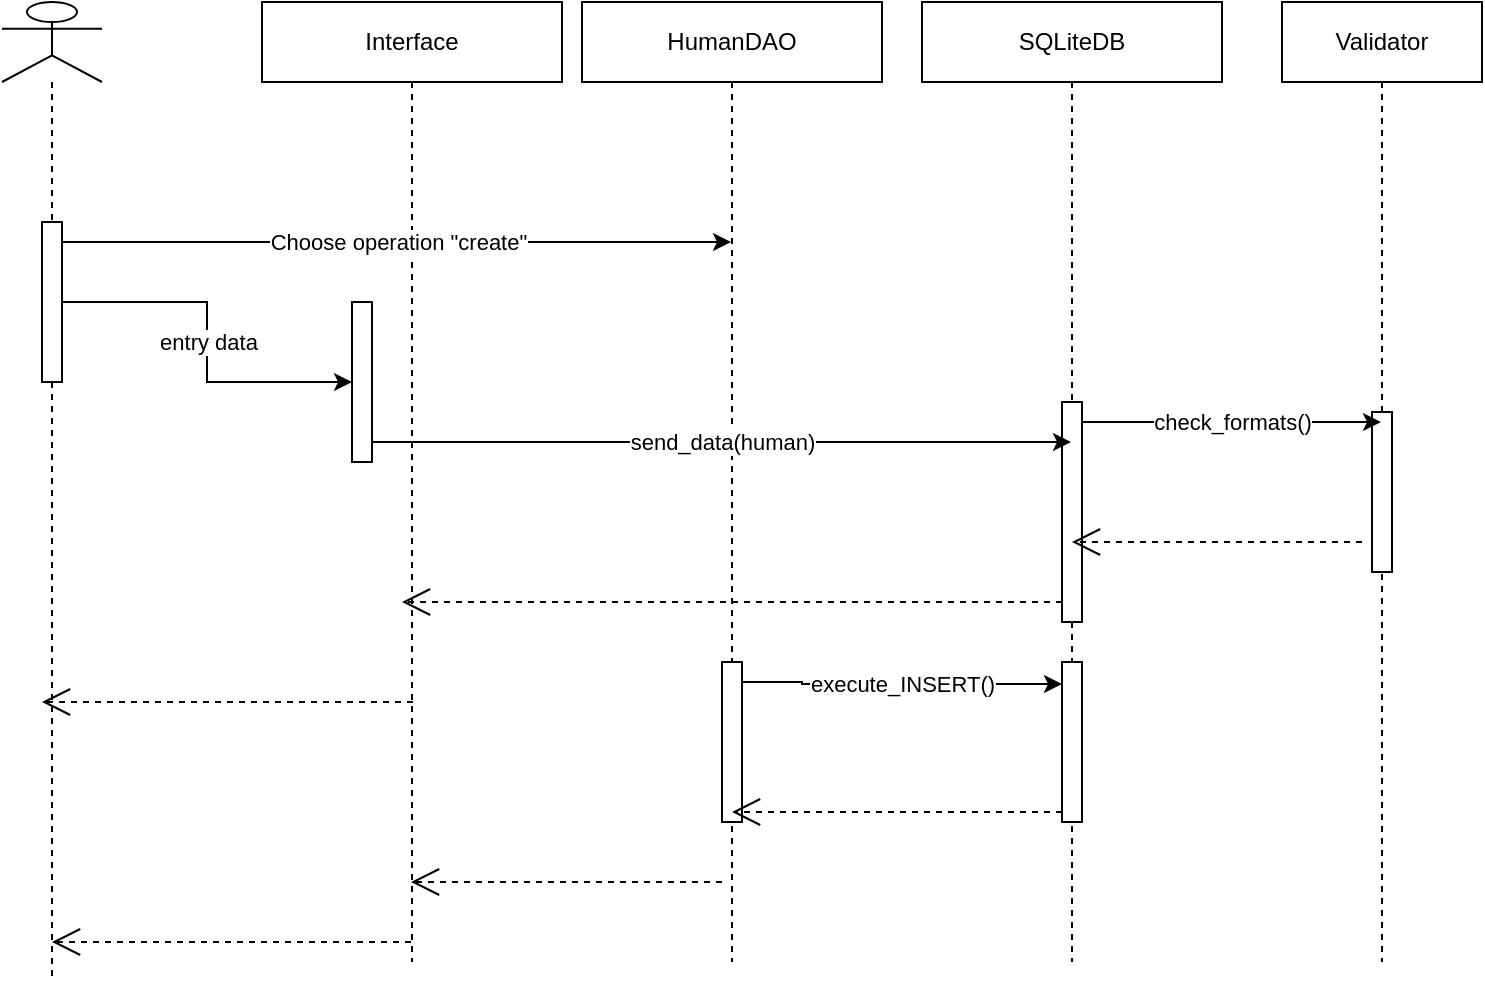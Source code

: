 <mxfile version="27.1.0">
  <diagram name="Страница — 1" id="hVQXBccCQ21hFghRCGch">
    <mxGraphModel dx="1093" dy="507" grid="1" gridSize="10" guides="1" tooltips="1" connect="1" arrows="1" fold="1" page="1" pageScale="1" pageWidth="827" pageHeight="1169" math="0" shadow="0">
      <root>
        <mxCell id="0" />
        <mxCell id="1" parent="0" />
        <mxCell id="AKVaaCUsz8rZFZBfhQ30-1" value="" style="shape=umlLifeline;perimeter=lifelinePerimeter;whiteSpace=wrap;html=1;container=1;dropTarget=0;collapsible=0;recursiveResize=0;outlineConnect=0;portConstraint=eastwest;newEdgeStyle={&quot;curved&quot;:0,&quot;rounded&quot;:0};participant=umlActor;" vertex="1" parent="1">
          <mxGeometry x="30" y="10" width="50" height="490" as="geometry" />
        </mxCell>
        <mxCell id="AKVaaCUsz8rZFZBfhQ30-10" value="" style="html=1;points=[[0,0,0,0,5],[0,1,0,0,-5],[1,0,0,0,5],[1,1,0,0,-5]];perimeter=orthogonalPerimeter;outlineConnect=0;targetShapes=umlLifeline;portConstraint=eastwest;newEdgeStyle={&quot;curved&quot;:0,&quot;rounded&quot;:0};" vertex="1" parent="AKVaaCUsz8rZFZBfhQ30-1">
          <mxGeometry x="20" y="110" width="10" height="80" as="geometry" />
        </mxCell>
        <mxCell id="AKVaaCUsz8rZFZBfhQ30-6" value="Interface" style="shape=umlLifeline;perimeter=lifelinePerimeter;whiteSpace=wrap;html=1;container=1;dropTarget=0;collapsible=0;recursiveResize=0;outlineConnect=0;portConstraint=eastwest;newEdgeStyle={&quot;curved&quot;:0,&quot;rounded&quot;:0};" vertex="1" parent="1">
          <mxGeometry x="160" y="10" width="150" height="480" as="geometry" />
        </mxCell>
        <mxCell id="AKVaaCUsz8rZFZBfhQ30-11" value="" style="html=1;points=[[0,0,0,0,5],[0,1,0,0,-5],[1,0,0,0,5],[1,1,0,0,-5]];perimeter=orthogonalPerimeter;outlineConnect=0;targetShapes=umlLifeline;portConstraint=eastwest;newEdgeStyle={&quot;curved&quot;:0,&quot;rounded&quot;:0};" vertex="1" parent="AKVaaCUsz8rZFZBfhQ30-6">
          <mxGeometry x="45" y="150" width="10" height="80" as="geometry" />
        </mxCell>
        <mxCell id="AKVaaCUsz8rZFZBfhQ30-7" value="HumanDAO" style="shape=umlLifeline;perimeter=lifelinePerimeter;whiteSpace=wrap;html=1;container=1;dropTarget=0;collapsible=0;recursiveResize=0;outlineConnect=0;portConstraint=eastwest;newEdgeStyle={&quot;curved&quot;:0,&quot;rounded&quot;:0};" vertex="1" parent="1">
          <mxGeometry x="320" y="10" width="150" height="480" as="geometry" />
        </mxCell>
        <mxCell id="AKVaaCUsz8rZFZBfhQ30-15" value="" style="html=1;points=[[0,0,0,0,5],[0,1,0,0,-5],[1,0,0,0,5],[1,1,0,0,-5]];perimeter=orthogonalPerimeter;outlineConnect=0;targetShapes=umlLifeline;portConstraint=eastwest;newEdgeStyle={&quot;curved&quot;:0,&quot;rounded&quot;:0};" vertex="1" parent="AKVaaCUsz8rZFZBfhQ30-7">
          <mxGeometry x="70" y="330" width="10" height="80" as="geometry" />
        </mxCell>
        <mxCell id="AKVaaCUsz8rZFZBfhQ30-8" value="SQLiteDB" style="shape=umlLifeline;perimeter=lifelinePerimeter;whiteSpace=wrap;html=1;container=1;dropTarget=0;collapsible=0;recursiveResize=0;outlineConnect=0;portConstraint=eastwest;newEdgeStyle={&quot;curved&quot;:0,&quot;rounded&quot;:0};" vertex="1" parent="1">
          <mxGeometry x="490" y="10" width="150" height="480" as="geometry" />
        </mxCell>
        <mxCell id="AKVaaCUsz8rZFZBfhQ30-12" value="" style="html=1;points=[[0,0,0,0,5],[0,1,0,0,-5],[1,0,0,0,5],[1,1,0,0,-5]];perimeter=orthogonalPerimeter;outlineConnect=0;targetShapes=umlLifeline;portConstraint=eastwest;newEdgeStyle={&quot;curved&quot;:0,&quot;rounded&quot;:0};" vertex="1" parent="AKVaaCUsz8rZFZBfhQ30-8">
          <mxGeometry x="70" y="200" width="10" height="110" as="geometry" />
        </mxCell>
        <mxCell id="AKVaaCUsz8rZFZBfhQ30-14" value="" style="html=1;points=[[0,0,0,0,5],[0,1,0,0,-5],[1,0,0,0,5],[1,1,0,0,-5]];perimeter=orthogonalPerimeter;outlineConnect=0;targetShapes=umlLifeline;portConstraint=eastwest;newEdgeStyle={&quot;curved&quot;:0,&quot;rounded&quot;:0};" vertex="1" parent="AKVaaCUsz8rZFZBfhQ30-8">
          <mxGeometry x="70" y="330" width="10" height="80" as="geometry" />
        </mxCell>
        <mxCell id="AKVaaCUsz8rZFZBfhQ30-9" value="Validator" style="shape=umlLifeline;perimeter=lifelinePerimeter;whiteSpace=wrap;html=1;container=1;dropTarget=0;collapsible=0;recursiveResize=0;outlineConnect=0;portConstraint=eastwest;newEdgeStyle={&quot;curved&quot;:0,&quot;rounded&quot;:0};" vertex="1" parent="1">
          <mxGeometry x="670" y="10" width="100" height="480" as="geometry" />
        </mxCell>
        <mxCell id="AKVaaCUsz8rZFZBfhQ30-13" value="" style="html=1;points=[[0,0,0,0,5],[0,1,0,0,-5],[1,0,0,0,5],[1,1,0,0,-5]];perimeter=orthogonalPerimeter;outlineConnect=0;targetShapes=umlLifeline;portConstraint=eastwest;newEdgeStyle={&quot;curved&quot;:0,&quot;rounded&quot;:0};" vertex="1" parent="AKVaaCUsz8rZFZBfhQ30-9">
          <mxGeometry x="45" y="205" width="10" height="80" as="geometry" />
        </mxCell>
        <mxCell id="AKVaaCUsz8rZFZBfhQ30-17" value="Choose operation &quot;create&quot;" style="edgeStyle=orthogonalEdgeStyle;rounded=0;orthogonalLoop=1;jettySize=auto;html=1;curved=0;" edge="1" parent="1" source="AKVaaCUsz8rZFZBfhQ30-10" target="AKVaaCUsz8rZFZBfhQ30-7">
          <mxGeometry relative="1" as="geometry">
            <mxPoint x="125" y="160" as="targetPoint" />
            <Array as="points">
              <mxPoint x="230" y="130" />
              <mxPoint x="230" y="130" />
            </Array>
          </mxGeometry>
        </mxCell>
        <mxCell id="AKVaaCUsz8rZFZBfhQ30-19" value="entry data" style="edgeStyle=orthogonalEdgeStyle;rounded=0;orthogonalLoop=1;jettySize=auto;html=1;curved=0;" edge="1" parent="1" source="AKVaaCUsz8rZFZBfhQ30-10" target="AKVaaCUsz8rZFZBfhQ30-11">
          <mxGeometry relative="1" as="geometry">
            <mxPoint x="90" y="160" as="targetPoint" />
          </mxGeometry>
        </mxCell>
        <mxCell id="AKVaaCUsz8rZFZBfhQ30-21" value="send_data(human)" style="edgeStyle=orthogonalEdgeStyle;rounded=0;orthogonalLoop=1;jettySize=auto;html=1;curved=0;" edge="1" parent="1" source="AKVaaCUsz8rZFZBfhQ30-11" target="AKVaaCUsz8rZFZBfhQ30-8">
          <mxGeometry relative="1" as="geometry">
            <mxPoint x="300" y="200" as="targetPoint" />
            <Array as="points">
              <mxPoint x="240" y="230" />
              <mxPoint x="240" y="230" />
            </Array>
          </mxGeometry>
        </mxCell>
        <mxCell id="AKVaaCUsz8rZFZBfhQ30-23" value="check_formats()" style="edgeStyle=orthogonalEdgeStyle;rounded=0;orthogonalLoop=1;jettySize=auto;html=1;curved=0;" edge="1" parent="1" source="AKVaaCUsz8rZFZBfhQ30-12" target="AKVaaCUsz8rZFZBfhQ30-9">
          <mxGeometry relative="1" as="geometry">
            <mxPoint x="630" y="255" as="targetPoint" />
            <Array as="points">
              <mxPoint x="640" y="220" />
              <mxPoint x="640" y="220" />
            </Array>
          </mxGeometry>
        </mxCell>
        <mxCell id="AKVaaCUsz8rZFZBfhQ30-26" value="" style="endArrow=open;endSize=12;dashed=1;html=1;rounded=0;" edge="1" parent="1" target="AKVaaCUsz8rZFZBfhQ30-8">
          <mxGeometry width="160" relative="1" as="geometry">
            <mxPoint x="710" y="280" as="sourcePoint" />
            <mxPoint x="870" y="280" as="targetPoint" />
          </mxGeometry>
        </mxCell>
        <mxCell id="AKVaaCUsz8rZFZBfhQ30-28" value="execute_INSERT()" style="edgeStyle=orthogonalEdgeStyle;rounded=0;orthogonalLoop=1;jettySize=auto;html=1;curved=0;" edge="1" parent="1">
          <mxGeometry relative="1" as="geometry">
            <mxPoint x="400" y="350" as="sourcePoint" />
            <mxPoint x="560" y="351" as="targetPoint" />
            <Array as="points">
              <mxPoint x="430" y="350" />
              <mxPoint x="430" y="351" />
            </Array>
          </mxGeometry>
        </mxCell>
        <mxCell id="AKVaaCUsz8rZFZBfhQ30-29" value="" style="endArrow=open;endSize=12;dashed=1;html=1;rounded=0;exitX=0;exitY=1;exitDx=0;exitDy=-5;exitPerimeter=0;" edge="1" parent="1" source="AKVaaCUsz8rZFZBfhQ30-14" target="AKVaaCUsz8rZFZBfhQ30-7">
          <mxGeometry width="160" relative="1" as="geometry">
            <mxPoint x="330" y="300" as="sourcePoint" />
            <mxPoint x="490" y="300" as="targetPoint" />
          </mxGeometry>
        </mxCell>
        <mxCell id="AKVaaCUsz8rZFZBfhQ30-30" value="" style="endArrow=open;endSize=12;dashed=1;html=1;rounded=0;" edge="1" parent="1">
          <mxGeometry width="160" relative="1" as="geometry">
            <mxPoint x="390" y="450" as="sourcePoint" />
            <mxPoint x="234.5" y="450" as="targetPoint" />
          </mxGeometry>
        </mxCell>
        <mxCell id="AKVaaCUsz8rZFZBfhQ30-31" value="" style="endArrow=open;endSize=12;dashed=1;html=1;rounded=0;" edge="1" parent="1">
          <mxGeometry width="160" relative="1" as="geometry">
            <mxPoint x="560" y="310" as="sourcePoint" />
            <mxPoint x="230" y="310" as="targetPoint" />
          </mxGeometry>
        </mxCell>
        <mxCell id="AKVaaCUsz8rZFZBfhQ30-32" value="" style="endArrow=open;endSize=12;dashed=1;html=1;rounded=0;" edge="1" parent="1">
          <mxGeometry width="160" relative="1" as="geometry">
            <mxPoint x="235.5" y="360" as="sourcePoint" />
            <mxPoint x="50" y="360" as="targetPoint" />
          </mxGeometry>
        </mxCell>
        <mxCell id="AKVaaCUsz8rZFZBfhQ30-33" value="" style="endArrow=open;endSize=12;dashed=1;html=1;rounded=0;" edge="1" parent="1" source="AKVaaCUsz8rZFZBfhQ30-6" target="AKVaaCUsz8rZFZBfhQ30-1">
          <mxGeometry width="160" relative="1" as="geometry">
            <mxPoint x="240" y="490" as="sourcePoint" />
            <mxPoint x="400" y="490" as="targetPoint" />
            <Array as="points">
              <mxPoint x="110" y="480" />
            </Array>
          </mxGeometry>
        </mxCell>
      </root>
    </mxGraphModel>
  </diagram>
</mxfile>
